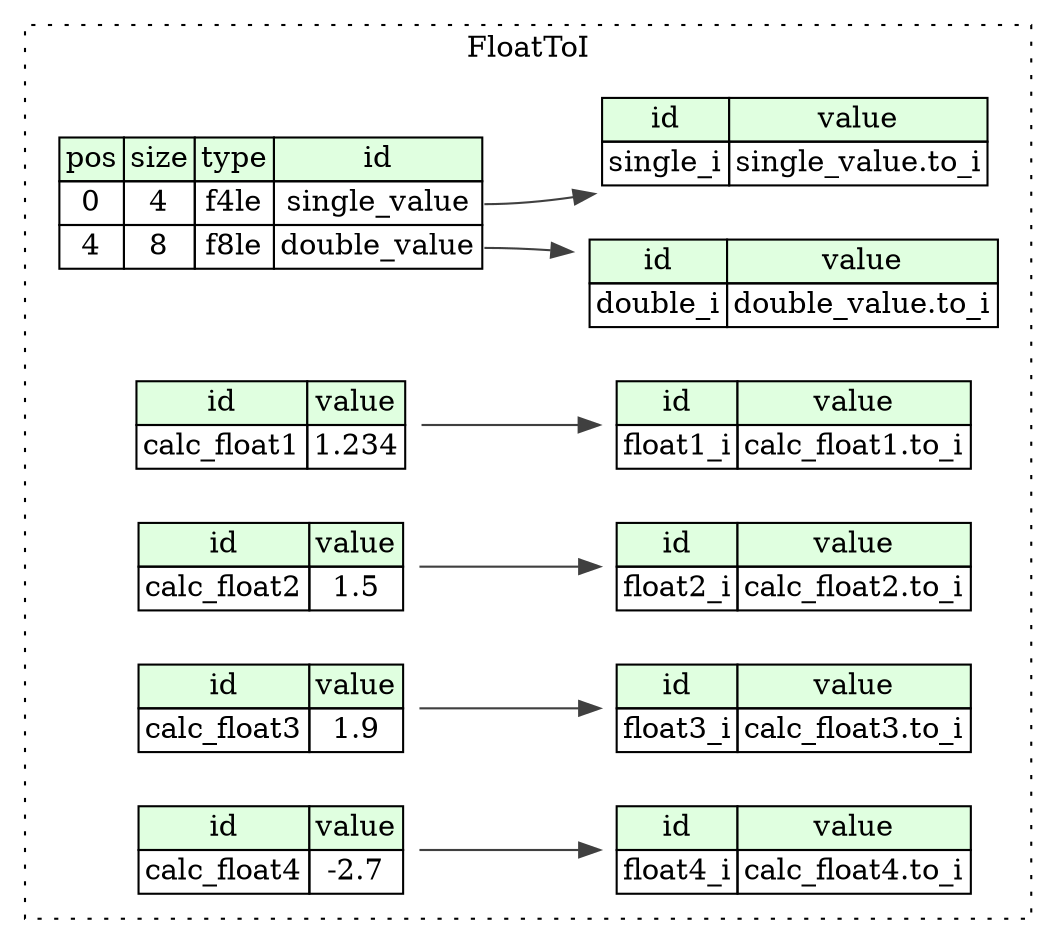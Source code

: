 digraph {
	rankdir=LR;
	node [shape=plaintext];
	subgraph cluster__float_to_i {
		label="FloatToI";
		graph[style=dotted];

		float_to_i__seq [label=<<TABLE BORDER="0" CELLBORDER="1" CELLSPACING="0">
			<TR><TD BGCOLOR="#E0FFE0">pos</TD><TD BGCOLOR="#E0FFE0">size</TD><TD BGCOLOR="#E0FFE0">type</TD><TD BGCOLOR="#E0FFE0">id</TD></TR>
			<TR><TD PORT="single_value_pos">0</TD><TD PORT="single_value_size">4</TD><TD>f4le</TD><TD PORT="single_value_type">single_value</TD></TR>
			<TR><TD PORT="double_value_pos">4</TD><TD PORT="double_value_size">8</TD><TD>f8le</TD><TD PORT="double_value_type">double_value</TD></TR>
		</TABLE>>];
		float_to_i__inst__calc_float1 [label=<<TABLE BORDER="0" CELLBORDER="1" CELLSPACING="0">
			<TR><TD BGCOLOR="#E0FFE0">id</TD><TD BGCOLOR="#E0FFE0">value</TD></TR>
			<TR><TD>calc_float1</TD><TD>1.234</TD></TR>
		</TABLE>>];
		float_to_i__inst__calc_float2 [label=<<TABLE BORDER="0" CELLBORDER="1" CELLSPACING="0">
			<TR><TD BGCOLOR="#E0FFE0">id</TD><TD BGCOLOR="#E0FFE0">value</TD></TR>
			<TR><TD>calc_float2</TD><TD>1.5</TD></TR>
		</TABLE>>];
		float_to_i__inst__calc_float3 [label=<<TABLE BORDER="0" CELLBORDER="1" CELLSPACING="0">
			<TR><TD BGCOLOR="#E0FFE0">id</TD><TD BGCOLOR="#E0FFE0">value</TD></TR>
			<TR><TD>calc_float3</TD><TD>1.9</TD></TR>
		</TABLE>>];
		float_to_i__inst__calc_float4 [label=<<TABLE BORDER="0" CELLBORDER="1" CELLSPACING="0">
			<TR><TD BGCOLOR="#E0FFE0">id</TD><TD BGCOLOR="#E0FFE0">value</TD></TR>
			<TR><TD>calc_float4</TD><TD>-2.7</TD></TR>
		</TABLE>>];
		float_to_i__inst__double_i [label=<<TABLE BORDER="0" CELLBORDER="1" CELLSPACING="0">
			<TR><TD BGCOLOR="#E0FFE0">id</TD><TD BGCOLOR="#E0FFE0">value</TD></TR>
			<TR><TD>double_i</TD><TD>double_value.to_i</TD></TR>
		</TABLE>>];
		float_to_i__inst__float1_i [label=<<TABLE BORDER="0" CELLBORDER="1" CELLSPACING="0">
			<TR><TD BGCOLOR="#E0FFE0">id</TD><TD BGCOLOR="#E0FFE0">value</TD></TR>
			<TR><TD>float1_i</TD><TD>calc_float1.to_i</TD></TR>
		</TABLE>>];
		float_to_i__inst__float2_i [label=<<TABLE BORDER="0" CELLBORDER="1" CELLSPACING="0">
			<TR><TD BGCOLOR="#E0FFE0">id</TD><TD BGCOLOR="#E0FFE0">value</TD></TR>
			<TR><TD>float2_i</TD><TD>calc_float2.to_i</TD></TR>
		</TABLE>>];
		float_to_i__inst__float3_i [label=<<TABLE BORDER="0" CELLBORDER="1" CELLSPACING="0">
			<TR><TD BGCOLOR="#E0FFE0">id</TD><TD BGCOLOR="#E0FFE0">value</TD></TR>
			<TR><TD>float3_i</TD><TD>calc_float3.to_i</TD></TR>
		</TABLE>>];
		float_to_i__inst__float4_i [label=<<TABLE BORDER="0" CELLBORDER="1" CELLSPACING="0">
			<TR><TD BGCOLOR="#E0FFE0">id</TD><TD BGCOLOR="#E0FFE0">value</TD></TR>
			<TR><TD>float4_i</TD><TD>calc_float4.to_i</TD></TR>
		</TABLE>>];
		float_to_i__inst__single_i [label=<<TABLE BORDER="0" CELLBORDER="1" CELLSPACING="0">
			<TR><TD BGCOLOR="#E0FFE0">id</TD><TD BGCOLOR="#E0FFE0">value</TD></TR>
			<TR><TD>single_i</TD><TD>single_value.to_i</TD></TR>
		</TABLE>>];
	}
	float_to_i__seq:double_value_type -> float_to_i__inst__double_i [color="#404040"];
	float_to_i__inst__calc_float1:calc_float1_type -> float_to_i__inst__float1_i [color="#404040"];
	float_to_i__inst__calc_float2:calc_float2_type -> float_to_i__inst__float2_i [color="#404040"];
	float_to_i__inst__calc_float3:calc_float3_type -> float_to_i__inst__float3_i [color="#404040"];
	float_to_i__inst__calc_float4:calc_float4_type -> float_to_i__inst__float4_i [color="#404040"];
	float_to_i__seq:single_value_type -> float_to_i__inst__single_i [color="#404040"];
}
